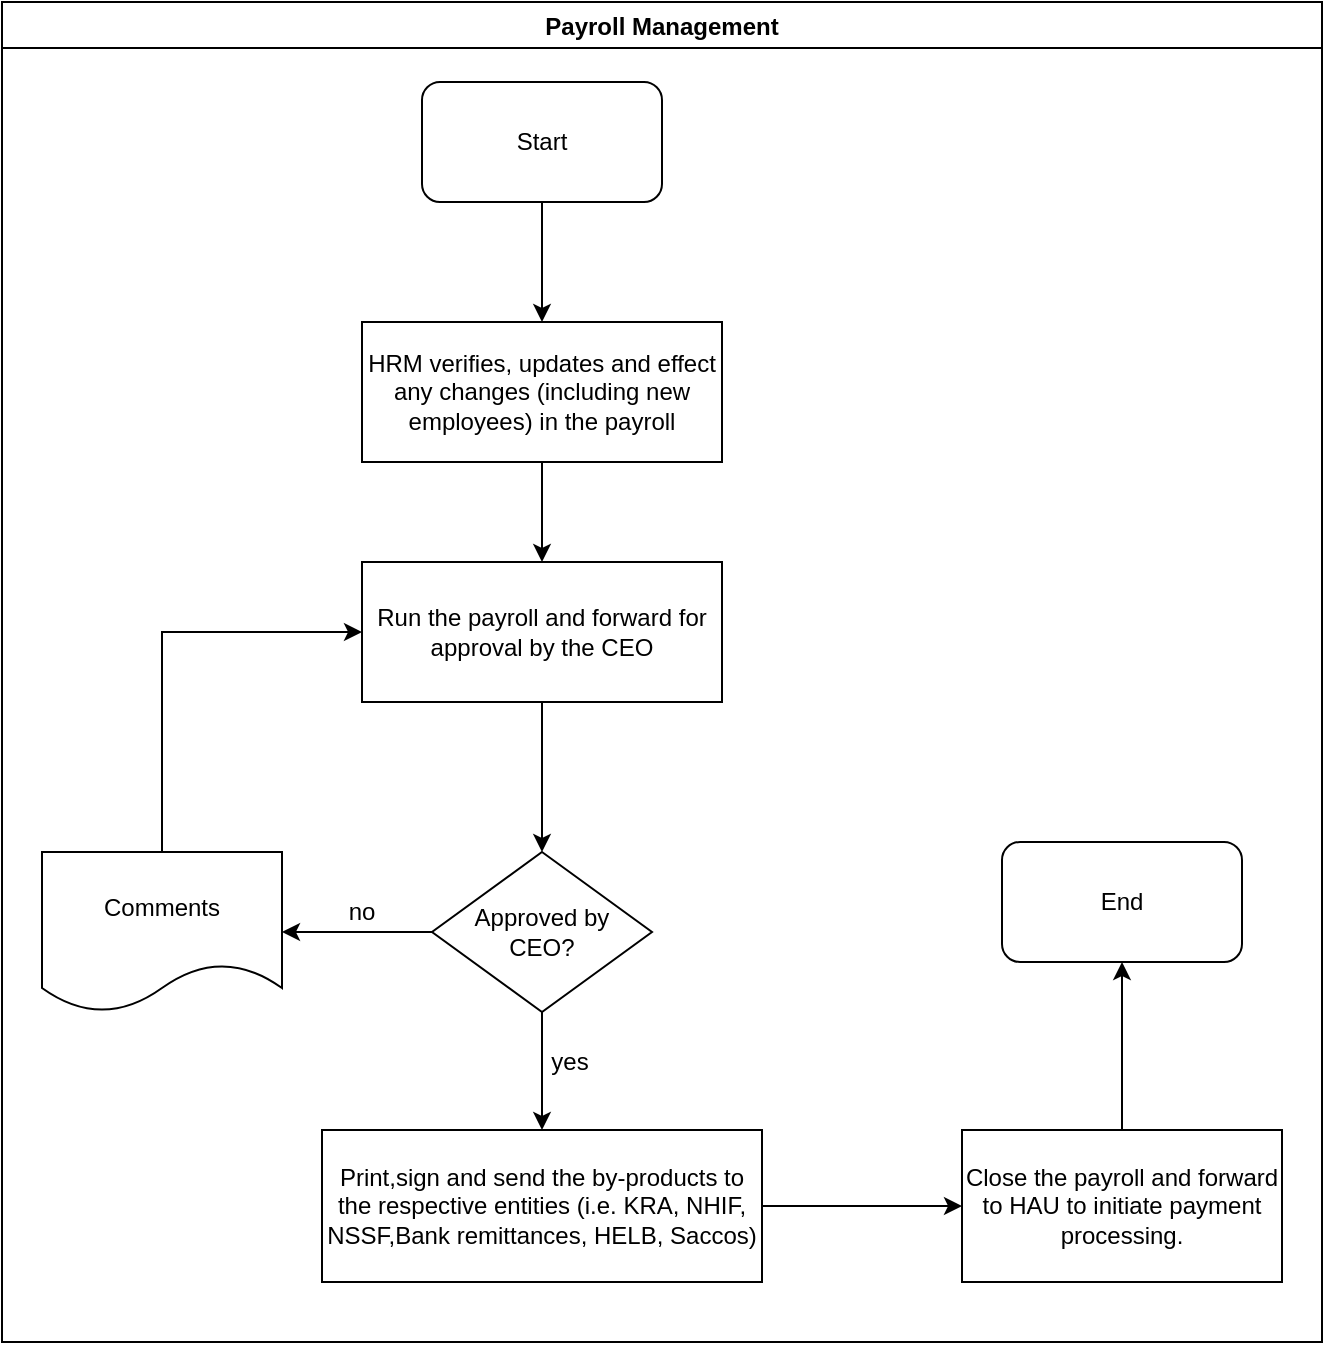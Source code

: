 <mxfile version="14.9.3" type="github">
  <diagram id="tHBXuNAXQTGmKLuqYtSG" name="Page-1">
    <mxGraphModel dx="1038" dy="508" grid="1" gridSize="10" guides="1" tooltips="1" connect="1" arrows="1" fold="1" page="1" pageScale="1" pageWidth="1169" pageHeight="827" math="0" shadow="0">
      <root>
        <mxCell id="0" />
        <mxCell id="1" parent="0" />
        <mxCell id="mcmqCNgvJ_aKTp28pCtp-1" value="Payroll Management " style="swimlane;" vertex="1" parent="1">
          <mxGeometry x="90" y="20" width="660" height="670" as="geometry" />
        </mxCell>
        <mxCell id="mcmqCNgvJ_aKTp28pCtp-2" value="Start" style="rounded=1;whiteSpace=wrap;html=1;" vertex="1" parent="mcmqCNgvJ_aKTp28pCtp-1">
          <mxGeometry x="210" y="40" width="120" height="60" as="geometry" />
        </mxCell>
        <mxCell id="mcmqCNgvJ_aKTp28pCtp-7" value="" style="edgeStyle=orthogonalEdgeStyle;rounded=0;orthogonalLoop=1;jettySize=auto;html=1;" edge="1" parent="mcmqCNgvJ_aKTp28pCtp-1" source="mcmqCNgvJ_aKTp28pCtp-5" target="mcmqCNgvJ_aKTp28pCtp-6">
          <mxGeometry relative="1" as="geometry" />
        </mxCell>
        <mxCell id="mcmqCNgvJ_aKTp28pCtp-5" value="HRM &lt;span lang=&quot;EN-GB&quot;&gt;verifies, updates and effect any changes (including new employees) in the payroll&lt;/span&gt;" style="rounded=0;whiteSpace=wrap;html=1;" vertex="1" parent="mcmqCNgvJ_aKTp28pCtp-1">
          <mxGeometry x="180" y="160" width="180" height="70" as="geometry" />
        </mxCell>
        <mxCell id="mcmqCNgvJ_aKTp28pCtp-4" value="" style="edgeStyle=orthogonalEdgeStyle;rounded=0;orthogonalLoop=1;jettySize=auto;html=1;" edge="1" parent="mcmqCNgvJ_aKTp28pCtp-1" source="mcmqCNgvJ_aKTp28pCtp-2" target="mcmqCNgvJ_aKTp28pCtp-5">
          <mxGeometry relative="1" as="geometry">
            <mxPoint x="270" y="180" as="targetPoint" />
          </mxGeometry>
        </mxCell>
        <mxCell id="mcmqCNgvJ_aKTp28pCtp-9" value="" style="edgeStyle=orthogonalEdgeStyle;rounded=0;orthogonalLoop=1;jettySize=auto;html=1;" edge="1" parent="mcmqCNgvJ_aKTp28pCtp-1" source="mcmqCNgvJ_aKTp28pCtp-6" target="mcmqCNgvJ_aKTp28pCtp-8">
          <mxGeometry relative="1" as="geometry" />
        </mxCell>
        <mxCell id="mcmqCNgvJ_aKTp28pCtp-6" value="&lt;table&gt;&lt;tbody&gt;&lt;tr&gt;&lt;td&gt;&lt;span lang=&quot;EN-GB&quot;&gt;Run the payroll and forward for approval by the CEO&lt;/span&gt;&lt;/td&gt;&lt;/tr&gt;&lt;/tbody&gt;&lt;/table&gt;" style="rounded=0;whiteSpace=wrap;html=1;" vertex="1" parent="mcmqCNgvJ_aKTp28pCtp-1">
          <mxGeometry x="180" y="280" width="180" height="70" as="geometry" />
        </mxCell>
        <mxCell id="mcmqCNgvJ_aKTp28pCtp-13" value="" style="edgeStyle=orthogonalEdgeStyle;rounded=0;orthogonalLoop=1;jettySize=auto;html=1;" edge="1" parent="mcmqCNgvJ_aKTp28pCtp-1" source="mcmqCNgvJ_aKTp28pCtp-8" target="mcmqCNgvJ_aKTp28pCtp-12">
          <mxGeometry relative="1" as="geometry" />
        </mxCell>
        <mxCell id="mcmqCNgvJ_aKTp28pCtp-17" value="" style="edgeStyle=orthogonalEdgeStyle;rounded=0;orthogonalLoop=1;jettySize=auto;html=1;" edge="1" parent="mcmqCNgvJ_aKTp28pCtp-1" source="mcmqCNgvJ_aKTp28pCtp-8" target="mcmqCNgvJ_aKTp28pCtp-16">
          <mxGeometry relative="1" as="geometry" />
        </mxCell>
        <mxCell id="mcmqCNgvJ_aKTp28pCtp-8" value="&lt;div&gt;Approved by&lt;/div&gt;&lt;div&gt;CEO?&lt;/div&gt;" style="rhombus;whiteSpace=wrap;html=1;rounded=0;" vertex="1" parent="mcmqCNgvJ_aKTp28pCtp-1">
          <mxGeometry x="215" y="425" width="110" height="80" as="geometry" />
        </mxCell>
        <mxCell id="mcmqCNgvJ_aKTp28pCtp-15" value="" style="edgeStyle=orthogonalEdgeStyle;rounded=0;orthogonalLoop=1;jettySize=auto;html=1;entryX=0;entryY=0.5;entryDx=0;entryDy=0;exitX=0.5;exitY=0;exitDx=0;exitDy=0;" edge="1" parent="mcmqCNgvJ_aKTp28pCtp-1" source="mcmqCNgvJ_aKTp28pCtp-12" target="mcmqCNgvJ_aKTp28pCtp-6">
          <mxGeometry relative="1" as="geometry">
            <mxPoint x="80" y="335" as="targetPoint" />
          </mxGeometry>
        </mxCell>
        <mxCell id="mcmqCNgvJ_aKTp28pCtp-12" value="Comments" style="shape=document;whiteSpace=wrap;html=1;boundedLbl=1;rounded=0;" vertex="1" parent="mcmqCNgvJ_aKTp28pCtp-1">
          <mxGeometry x="20" y="425" width="120" height="80" as="geometry" />
        </mxCell>
        <mxCell id="mcmqCNgvJ_aKTp28pCtp-21" value="" style="edgeStyle=orthogonalEdgeStyle;rounded=0;orthogonalLoop=1;jettySize=auto;html=1;" edge="1" parent="mcmqCNgvJ_aKTp28pCtp-1" source="mcmqCNgvJ_aKTp28pCtp-16" target="mcmqCNgvJ_aKTp28pCtp-20">
          <mxGeometry relative="1" as="geometry" />
        </mxCell>
        <mxCell id="mcmqCNgvJ_aKTp28pCtp-16" value="&lt;span lang=&quot;EN-GB&quot;&gt;Print,sign and send the by-products to the respective entities (i.e. KRA, NHIF, NSSF,Bank remittances, HELB, Saccos&lt;/span&gt;&lt;span lang=&quot;EN-GB&quot;&gt;) &lt;/span&gt;" style="whiteSpace=wrap;html=1;rounded=0;" vertex="1" parent="mcmqCNgvJ_aKTp28pCtp-1">
          <mxGeometry x="160" y="564" width="220" height="76" as="geometry" />
        </mxCell>
        <mxCell id="mcmqCNgvJ_aKTp28pCtp-23" value="" style="edgeStyle=orthogonalEdgeStyle;rounded=0;orthogonalLoop=1;jettySize=auto;html=1;entryX=0.5;entryY=1;entryDx=0;entryDy=0;" edge="1" parent="mcmqCNgvJ_aKTp28pCtp-1" source="mcmqCNgvJ_aKTp28pCtp-20" target="mcmqCNgvJ_aKTp28pCtp-24">
          <mxGeometry relative="1" as="geometry">
            <mxPoint x="560" y="476" as="targetPoint" />
          </mxGeometry>
        </mxCell>
        <mxCell id="mcmqCNgvJ_aKTp28pCtp-20" value="&lt;span lang=&quot;EN-GB&quot;&gt;Close the payroll and forward to HAU to initiate payment processing.&lt;/span&gt;" style="whiteSpace=wrap;html=1;rounded=0;" vertex="1" parent="mcmqCNgvJ_aKTp28pCtp-1">
          <mxGeometry x="480" y="564" width="160" height="76" as="geometry" />
        </mxCell>
        <mxCell id="mcmqCNgvJ_aKTp28pCtp-24" value="End" style="rounded=1;whiteSpace=wrap;html=1;" vertex="1" parent="mcmqCNgvJ_aKTp28pCtp-1">
          <mxGeometry x="500" y="420" width="120" height="60" as="geometry" />
        </mxCell>
        <mxCell id="mcmqCNgvJ_aKTp28pCtp-18" value="yes" style="text;html=1;strokeColor=none;fillColor=none;align=center;verticalAlign=middle;whiteSpace=wrap;rounded=0;" vertex="1" parent="1">
          <mxGeometry x="354" y="540" width="40" height="20" as="geometry" />
        </mxCell>
        <mxCell id="mcmqCNgvJ_aKTp28pCtp-19" value="no" style="text;html=1;strokeColor=none;fillColor=none;align=center;verticalAlign=middle;whiteSpace=wrap;rounded=0;" vertex="1" parent="1">
          <mxGeometry x="250" y="465" width="40" height="20" as="geometry" />
        </mxCell>
      </root>
    </mxGraphModel>
  </diagram>
</mxfile>
